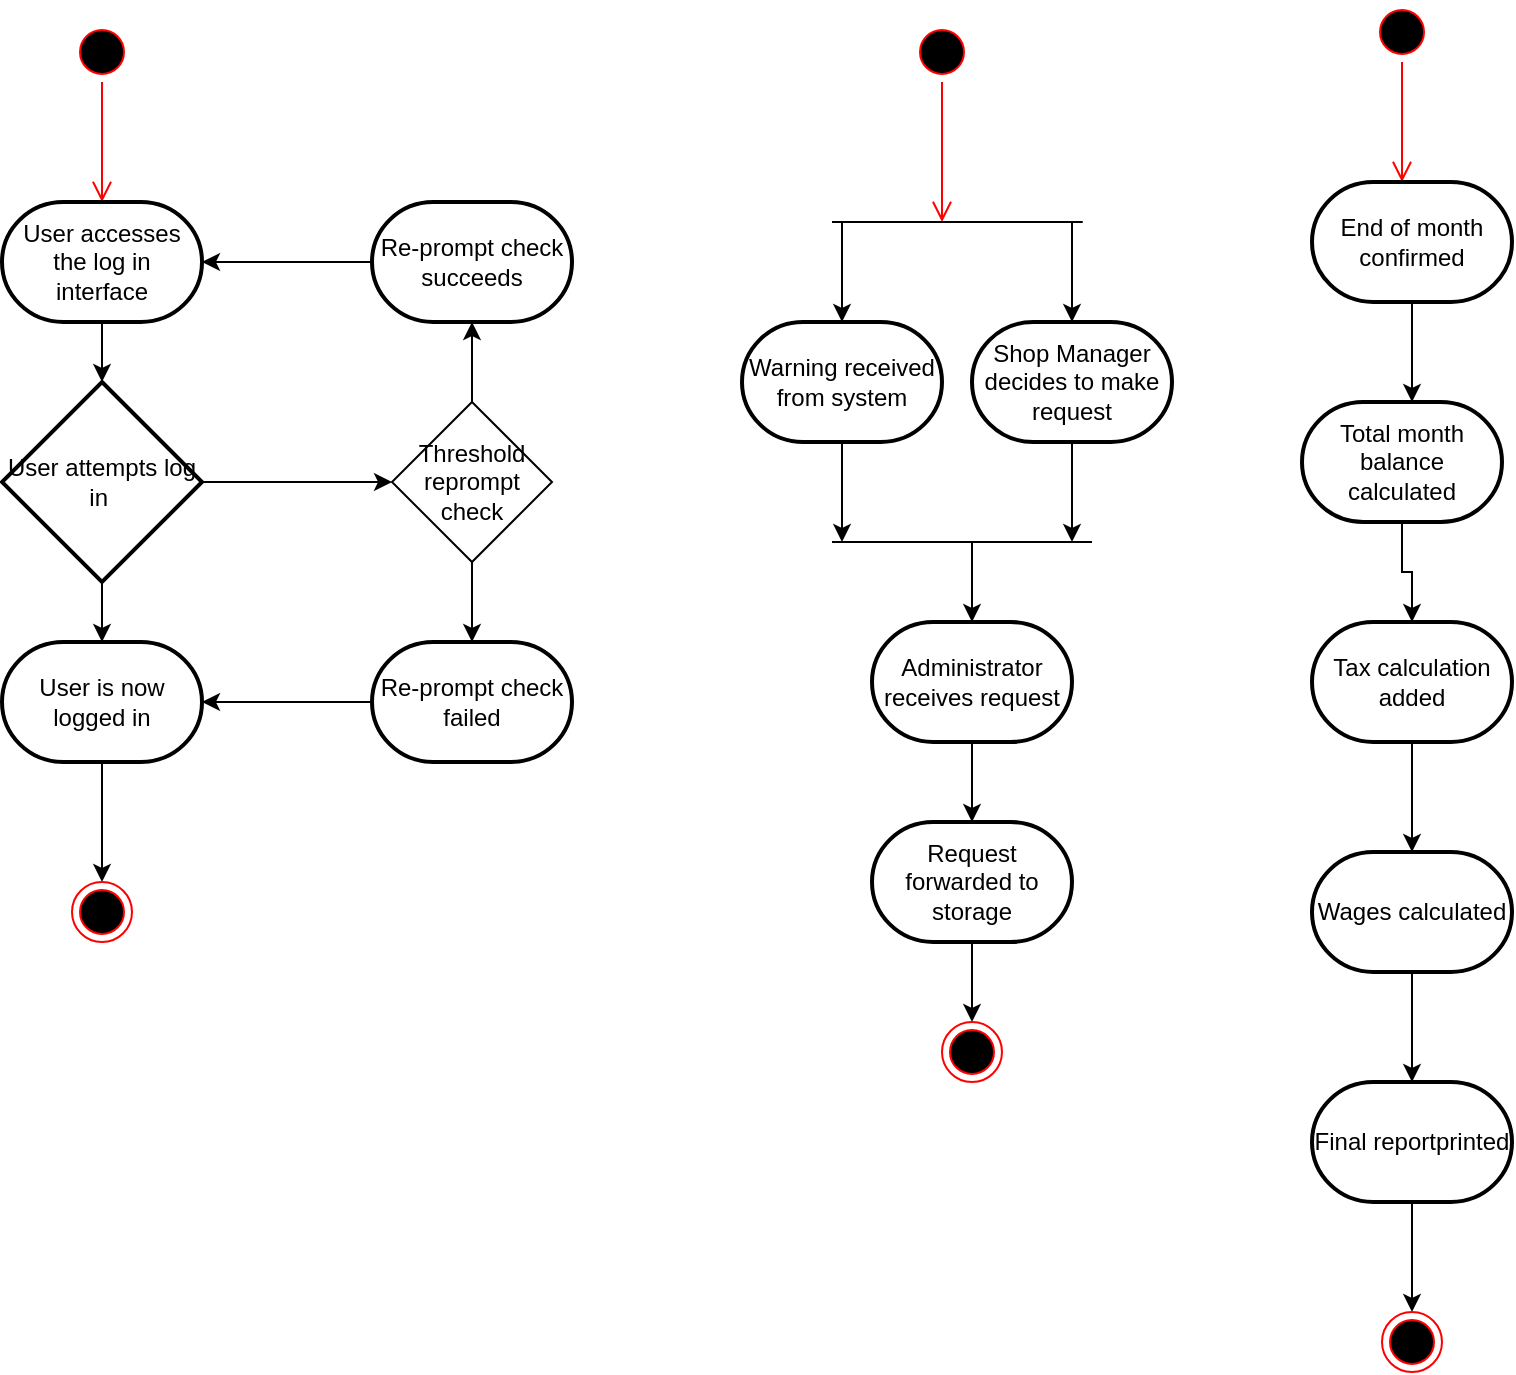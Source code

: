 <mxfile version="10.6.6" type="device"><diagram id="lvrTAf6Aq26hlX0BHDMY" name="Page-1"><mxGraphModel dx="1523" dy="740" grid="1" gridSize="10" guides="1" tooltips="1" connect="1" arrows="1" fold="1" page="1" pageScale="1" pageWidth="850" pageHeight="1100" math="0" shadow="0"><root><mxCell id="0"/><mxCell id="1" parent="0"/><mxCell id="joYsHl3GFuciEXhPq5M_-5" value="" style="ellipse;html=1;shape=startState;fillColor=#000000;strokeColor=#ff0000;" vertex="1" parent="1"><mxGeometry x="80" y="70" width="30" height="30" as="geometry"/></mxCell><mxCell id="joYsHl3GFuciEXhPq5M_-6" value="" style="edgeStyle=orthogonalEdgeStyle;html=1;verticalAlign=bottom;endArrow=open;endSize=8;strokeColor=#ff0000;" edge="1" source="joYsHl3GFuciEXhPq5M_-5" parent="1"><mxGeometry relative="1" as="geometry"><mxPoint x="95" y="160" as="targetPoint"/></mxGeometry></mxCell><mxCell id="joYsHl3GFuciEXhPq5M_-9" style="edgeStyle=orthogonalEdgeStyle;rounded=0;orthogonalLoop=1;jettySize=auto;html=1;entryX=0.5;entryY=0;entryDx=0;entryDy=0;entryPerimeter=0;" edge="1" parent="1" source="joYsHl3GFuciEXhPq5M_-7" target="joYsHl3GFuciEXhPq5M_-8"><mxGeometry relative="1" as="geometry"/></mxCell><mxCell id="joYsHl3GFuciEXhPq5M_-7" value="User accesses the log in interface" style="strokeWidth=2;html=1;shape=mxgraph.flowchart.terminator;whiteSpace=wrap;" vertex="1" parent="1"><mxGeometry x="45" y="160" width="100" height="60" as="geometry"/></mxCell><mxCell id="joYsHl3GFuciEXhPq5M_-16" style="edgeStyle=orthogonalEdgeStyle;rounded=0;orthogonalLoop=1;jettySize=auto;html=1;entryX=0;entryY=0.5;entryDx=0;entryDy=0;" edge="1" parent="1" source="joYsHl3GFuciEXhPq5M_-8" target="joYsHl3GFuciEXhPq5M_-12"><mxGeometry relative="1" as="geometry"><mxPoint x="230" y="310" as="targetPoint"/></mxGeometry></mxCell><mxCell id="joYsHl3GFuciEXhPq5M_-17" style="edgeStyle=orthogonalEdgeStyle;rounded=0;orthogonalLoop=1;jettySize=auto;html=1;exitX=0.5;exitY=1;exitDx=0;exitDy=0;exitPerimeter=0;entryX=0.5;entryY=0;entryDx=0;entryDy=0;entryPerimeter=0;" edge="1" parent="1" source="joYsHl3GFuciEXhPq5M_-8" target="joYsHl3GFuciEXhPq5M_-11"><mxGeometry relative="1" as="geometry"/></mxCell><mxCell id="joYsHl3GFuciEXhPq5M_-8" value="User attempts log in&amp;nbsp;" style="strokeWidth=2;html=1;shape=mxgraph.flowchart.decision;whiteSpace=wrap;" vertex="1" parent="1"><mxGeometry x="45" y="250" width="100" height="100" as="geometry"/></mxCell><mxCell id="joYsHl3GFuciEXhPq5M_-19" style="edgeStyle=orthogonalEdgeStyle;rounded=0;orthogonalLoop=1;jettySize=auto;html=1;" edge="1" parent="1" source="joYsHl3GFuciEXhPq5M_-11" target="joYsHl3GFuciEXhPq5M_-18"><mxGeometry relative="1" as="geometry"/></mxCell><mxCell id="joYsHl3GFuciEXhPq5M_-11" value="User is now logged in" style="strokeWidth=2;html=1;shape=mxgraph.flowchart.terminator;whiteSpace=wrap;" vertex="1" parent="1"><mxGeometry x="45" y="380" width="100" height="60" as="geometry"/></mxCell><mxCell id="joYsHl3GFuciEXhPq5M_-28" style="edgeStyle=orthogonalEdgeStyle;rounded=0;orthogonalLoop=1;jettySize=auto;html=1;entryX=0.5;entryY=0;entryDx=0;entryDy=0;entryPerimeter=0;" edge="1" parent="1" source="joYsHl3GFuciEXhPq5M_-12" target="joYsHl3GFuciEXhPq5M_-24"><mxGeometry relative="1" as="geometry"/></mxCell><mxCell id="joYsHl3GFuciEXhPq5M_-29" style="edgeStyle=orthogonalEdgeStyle;rounded=0;orthogonalLoop=1;jettySize=auto;html=1;entryX=0.5;entryY=1;entryDx=0;entryDy=0;entryPerimeter=0;" edge="1" parent="1" source="joYsHl3GFuciEXhPq5M_-12" target="joYsHl3GFuciEXhPq5M_-25"><mxGeometry relative="1" as="geometry"/></mxCell><mxCell id="joYsHl3GFuciEXhPq5M_-12" value="Threshold reprompt check" style="rhombus;whiteSpace=wrap;html=1;" vertex="1" parent="1"><mxGeometry x="240" y="260" width="80" height="80" as="geometry"/></mxCell><mxCell id="joYsHl3GFuciEXhPq5M_-18" value="" style="ellipse;html=1;shape=endState;fillColor=#000000;strokeColor=#ff0000;" vertex="1" parent="1"><mxGeometry x="80" y="500" width="30" height="30" as="geometry"/></mxCell><mxCell id="joYsHl3GFuciEXhPq5M_-27" style="edgeStyle=orthogonalEdgeStyle;rounded=0;orthogonalLoop=1;jettySize=auto;html=1;entryX=1;entryY=0.5;entryDx=0;entryDy=0;entryPerimeter=0;" edge="1" parent="1" source="joYsHl3GFuciEXhPq5M_-24" target="joYsHl3GFuciEXhPq5M_-11"><mxGeometry relative="1" as="geometry"/></mxCell><mxCell id="joYsHl3GFuciEXhPq5M_-24" value="Re-prompt check failed" style="strokeWidth=2;html=1;shape=mxgraph.flowchart.terminator;whiteSpace=wrap;" vertex="1" parent="1"><mxGeometry x="230" y="380" width="100" height="60" as="geometry"/></mxCell><mxCell id="joYsHl3GFuciEXhPq5M_-26" style="edgeStyle=orthogonalEdgeStyle;rounded=0;orthogonalLoop=1;jettySize=auto;html=1;entryX=1;entryY=0.5;entryDx=0;entryDy=0;entryPerimeter=0;" edge="1" parent="1" source="joYsHl3GFuciEXhPq5M_-25" target="joYsHl3GFuciEXhPq5M_-7"><mxGeometry relative="1" as="geometry"/></mxCell><mxCell id="joYsHl3GFuciEXhPq5M_-25" value="Re-prompt check succeeds" style="strokeWidth=2;html=1;shape=mxgraph.flowchart.terminator;whiteSpace=wrap;" vertex="1" parent="1"><mxGeometry x="230" y="160" width="100" height="60" as="geometry"/></mxCell><mxCell id="joYsHl3GFuciEXhPq5M_-30" value="" style="ellipse;html=1;shape=startState;fillColor=#000000;strokeColor=#ff0000;" vertex="1" parent="1"><mxGeometry x="500" y="70" width="30" height="30" as="geometry"/></mxCell><mxCell id="joYsHl3GFuciEXhPq5M_-31" value="" style="edgeStyle=orthogonalEdgeStyle;html=1;verticalAlign=bottom;endArrow=open;endSize=8;strokeColor=#ff0000;" edge="1" source="joYsHl3GFuciEXhPq5M_-30" parent="1"><mxGeometry relative="1" as="geometry"><mxPoint x="515" y="170" as="targetPoint"/></mxGeometry></mxCell><mxCell id="joYsHl3GFuciEXhPq5M_-32" value="" style="endArrow=none;html=1;" edge="1" parent="1"><mxGeometry width="50" height="50" relative="1" as="geometry"><mxPoint x="460" y="170" as="sourcePoint"/><mxPoint x="540" y="170" as="targetPoint"/><Array as="points"><mxPoint x="550" y="170"/><mxPoint x="590" y="170"/></Array></mxGeometry></mxCell><mxCell id="joYsHl3GFuciEXhPq5M_-42" style="edgeStyle=orthogonalEdgeStyle;rounded=0;orthogonalLoop=1;jettySize=auto;html=1;" edge="1" parent="1" source="joYsHl3GFuciEXhPq5M_-34"><mxGeometry relative="1" as="geometry"><mxPoint x="465" y="330" as="targetPoint"/></mxGeometry></mxCell><mxCell id="joYsHl3GFuciEXhPq5M_-34" value="Warning received from system" style="strokeWidth=2;html=1;shape=mxgraph.flowchart.terminator;whiteSpace=wrap;" vertex="1" parent="1"><mxGeometry x="415" y="220" width="100" height="60" as="geometry"/></mxCell><mxCell id="joYsHl3GFuciEXhPq5M_-43" style="edgeStyle=orthogonalEdgeStyle;rounded=0;orthogonalLoop=1;jettySize=auto;html=1;" edge="1" parent="1" source="joYsHl3GFuciEXhPq5M_-35"><mxGeometry relative="1" as="geometry"><mxPoint x="580" y="330" as="targetPoint"/></mxGeometry></mxCell><mxCell id="joYsHl3GFuciEXhPq5M_-35" value="Shop Manager decides to make request" style="strokeWidth=2;html=1;shape=mxgraph.flowchart.terminator;whiteSpace=wrap;" vertex="1" parent="1"><mxGeometry x="530" y="220" width="100" height="60" as="geometry"/></mxCell><mxCell id="joYsHl3GFuciEXhPq5M_-38" value="" style="endArrow=classic;html=1;entryX=0.5;entryY=0;entryDx=0;entryDy=0;entryPerimeter=0;" edge="1" parent="1" target="joYsHl3GFuciEXhPq5M_-35"><mxGeometry width="50" height="50" relative="1" as="geometry"><mxPoint x="580" y="170" as="sourcePoint"/><mxPoint x="600" y="150" as="targetPoint"/></mxGeometry></mxCell><mxCell id="joYsHl3GFuciEXhPq5M_-40" value="" style="endArrow=classic;html=1;entryX=0.5;entryY=0;entryDx=0;entryDy=0;entryPerimeter=0;" edge="1" parent="1" target="joYsHl3GFuciEXhPq5M_-34"><mxGeometry width="50" height="50" relative="1" as="geometry"><mxPoint x="465" y="170" as="sourcePoint"/><mxPoint x="480" y="160" as="targetPoint"/></mxGeometry></mxCell><mxCell id="joYsHl3GFuciEXhPq5M_-41" value="" style="endArrow=none;html=1;" edge="1" parent="1"><mxGeometry width="50" height="50" relative="1" as="geometry"><mxPoint x="460" y="330" as="sourcePoint"/><mxPoint x="590" y="330" as="targetPoint"/></mxGeometry></mxCell><mxCell id="joYsHl3GFuciEXhPq5M_-47" style="edgeStyle=orthogonalEdgeStyle;rounded=0;orthogonalLoop=1;jettySize=auto;html=1;entryX=0.5;entryY=0;entryDx=0;entryDy=0;entryPerimeter=0;" edge="1" parent="1" source="joYsHl3GFuciEXhPq5M_-44" target="joYsHl3GFuciEXhPq5M_-46"><mxGeometry relative="1" as="geometry"/></mxCell><mxCell id="joYsHl3GFuciEXhPq5M_-44" value="Administrator receives request" style="strokeWidth=2;html=1;shape=mxgraph.flowchart.terminator;whiteSpace=wrap;" vertex="1" parent="1"><mxGeometry x="480" y="370" width="100" height="60" as="geometry"/></mxCell><mxCell id="joYsHl3GFuciEXhPq5M_-45" value="" style="endArrow=classic;html=1;entryX=0.5;entryY=0;entryDx=0;entryDy=0;entryPerimeter=0;" edge="1" parent="1" target="joYsHl3GFuciEXhPq5M_-44"><mxGeometry width="50" height="50" relative="1" as="geometry"><mxPoint x="530" y="330" as="sourcePoint"/><mxPoint x="550" y="330" as="targetPoint"/></mxGeometry></mxCell><mxCell id="joYsHl3GFuciEXhPq5M_-49" style="edgeStyle=orthogonalEdgeStyle;rounded=0;orthogonalLoop=1;jettySize=auto;html=1;" edge="1" parent="1" source="joYsHl3GFuciEXhPq5M_-46" target="joYsHl3GFuciEXhPq5M_-48"><mxGeometry relative="1" as="geometry"/></mxCell><mxCell id="joYsHl3GFuciEXhPq5M_-46" value="Request forwarded to storage" style="strokeWidth=2;html=1;shape=mxgraph.flowchart.terminator;whiteSpace=wrap;" vertex="1" parent="1"><mxGeometry x="480" y="470" width="100" height="60" as="geometry"/></mxCell><mxCell id="joYsHl3GFuciEXhPq5M_-48" value="" style="ellipse;html=1;shape=endState;fillColor=#000000;strokeColor=#ff0000;" vertex="1" parent="1"><mxGeometry x="515" y="570" width="30" height="30" as="geometry"/></mxCell><mxCell id="joYsHl3GFuciEXhPq5M_-54" value="" style="ellipse;html=1;shape=startState;fillColor=#000000;strokeColor=#ff0000;" vertex="1" parent="1"><mxGeometry x="730" y="60" width="30" height="30" as="geometry"/></mxCell><mxCell id="joYsHl3GFuciEXhPq5M_-55" value="" style="edgeStyle=orthogonalEdgeStyle;html=1;verticalAlign=bottom;endArrow=open;endSize=8;strokeColor=#ff0000;" edge="1" source="joYsHl3GFuciEXhPq5M_-54" parent="1"><mxGeometry relative="1" as="geometry"><mxPoint x="745" y="150" as="targetPoint"/></mxGeometry></mxCell><mxCell id="joYsHl3GFuciEXhPq5M_-58" style="edgeStyle=orthogonalEdgeStyle;rounded=0;orthogonalLoop=1;jettySize=auto;html=1;" edge="1" parent="1" source="joYsHl3GFuciEXhPq5M_-56" target="joYsHl3GFuciEXhPq5M_-57"><mxGeometry relative="1" as="geometry"><Array as="points"><mxPoint x="750" y="235"/><mxPoint x="750" y="235"/></Array></mxGeometry></mxCell><mxCell id="joYsHl3GFuciEXhPq5M_-56" value="End of month confirmed" style="strokeWidth=2;html=1;shape=mxgraph.flowchart.terminator;whiteSpace=wrap;" vertex="1" parent="1"><mxGeometry x="700" y="150" width="100" height="60" as="geometry"/></mxCell><mxCell id="joYsHl3GFuciEXhPq5M_-60" style="edgeStyle=orthogonalEdgeStyle;rounded=0;orthogonalLoop=1;jettySize=auto;html=1;" edge="1" parent="1" source="joYsHl3GFuciEXhPq5M_-57" target="joYsHl3GFuciEXhPq5M_-59"><mxGeometry relative="1" as="geometry"/></mxCell><mxCell id="joYsHl3GFuciEXhPq5M_-57" value="Total month balance calculated" style="strokeWidth=2;html=1;shape=mxgraph.flowchart.terminator;whiteSpace=wrap;" vertex="1" parent="1"><mxGeometry x="695" y="260" width="100" height="60" as="geometry"/></mxCell><mxCell id="joYsHl3GFuciEXhPq5M_-62" style="edgeStyle=orthogonalEdgeStyle;rounded=0;orthogonalLoop=1;jettySize=auto;html=1;entryX=0.5;entryY=0;entryDx=0;entryDy=0;entryPerimeter=0;" edge="1" parent="1" source="joYsHl3GFuciEXhPq5M_-59" target="joYsHl3GFuciEXhPq5M_-61"><mxGeometry relative="1" as="geometry"/></mxCell><mxCell id="joYsHl3GFuciEXhPq5M_-59" value="Tax calculation added" style="strokeWidth=2;html=1;shape=mxgraph.flowchart.terminator;whiteSpace=wrap;" vertex="1" parent="1"><mxGeometry x="700" y="370" width="100" height="60" as="geometry"/></mxCell><mxCell id="joYsHl3GFuciEXhPq5M_-64" style="edgeStyle=orthogonalEdgeStyle;rounded=0;orthogonalLoop=1;jettySize=auto;html=1;entryX=0.5;entryY=0;entryDx=0;entryDy=0;entryPerimeter=0;" edge="1" parent="1" source="joYsHl3GFuciEXhPq5M_-61" target="joYsHl3GFuciEXhPq5M_-63"><mxGeometry relative="1" as="geometry"/></mxCell><mxCell id="joYsHl3GFuciEXhPq5M_-61" value="Wages calculated" style="strokeWidth=2;html=1;shape=mxgraph.flowchart.terminator;whiteSpace=wrap;" vertex="1" parent="1"><mxGeometry x="700" y="485" width="100" height="60" as="geometry"/></mxCell><mxCell id="joYsHl3GFuciEXhPq5M_-66" style="edgeStyle=orthogonalEdgeStyle;rounded=0;orthogonalLoop=1;jettySize=auto;html=1;" edge="1" parent="1" source="joYsHl3GFuciEXhPq5M_-63" target="joYsHl3GFuciEXhPq5M_-65"><mxGeometry relative="1" as="geometry"/></mxCell><mxCell id="joYsHl3GFuciEXhPq5M_-63" value="Final reportprinted" style="strokeWidth=2;html=1;shape=mxgraph.flowchart.terminator;whiteSpace=wrap;" vertex="1" parent="1"><mxGeometry x="700" y="600" width="100" height="60" as="geometry"/></mxCell><mxCell id="joYsHl3GFuciEXhPq5M_-65" value="" style="ellipse;html=1;shape=endState;fillColor=#000000;strokeColor=#ff0000;" vertex="1" parent="1"><mxGeometry x="735" y="715" width="30" height="30" as="geometry"/></mxCell></root></mxGraphModel></diagram></mxfile>
